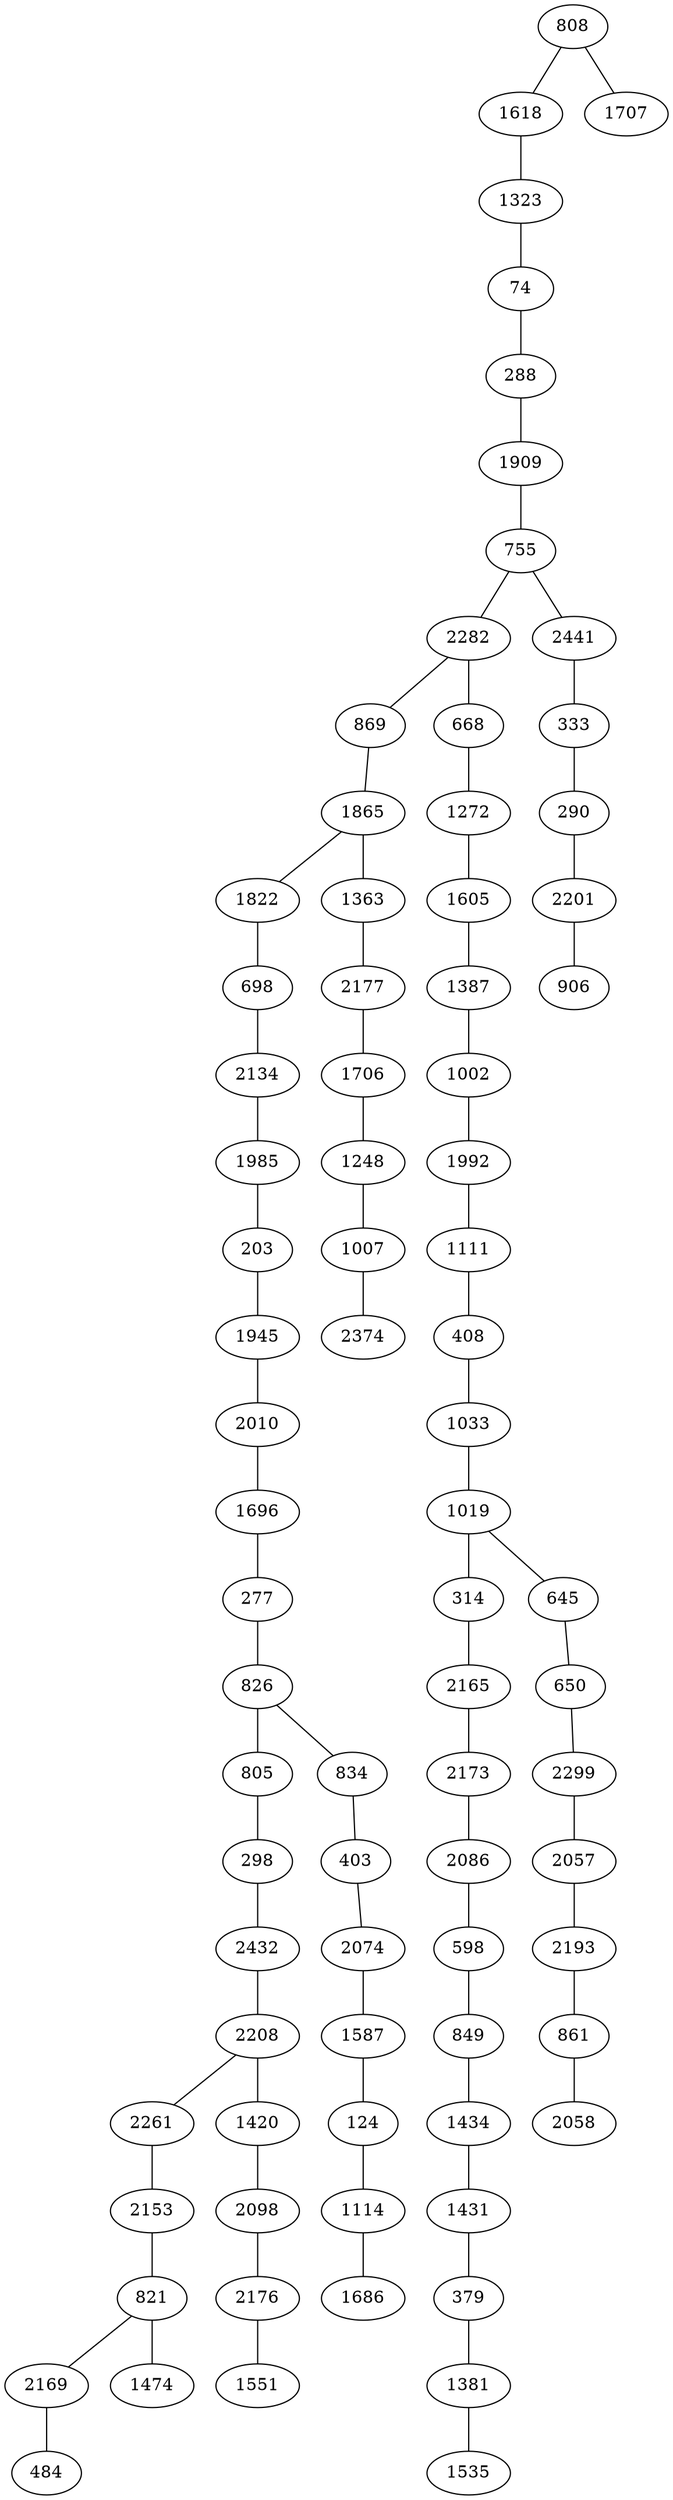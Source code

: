 strict graph "" {
	808 -- 1618;
	808 -- 1707;
	1618 -- 1323;
	1323 -- 74;
	74 -- 288;
	288 -- 1909;
	1909 -- 755;
	755 -- 2282;
	755 -- 2441;
	2282 -- 869;
	2282 -- 668;
	869 -- 1865;
	1865 -- 1822;
	1865 -- 1363;
	1822 -- 698;
	698 -- 2134;
	2134 -- 1985;
	1985 -- 203;
	203 -- 1945;
	1945 -- 2010;
	2010 -- 1696;
	1696 -- 277;
	277 -- 826;
	826 -- 805;
	826 -- 834;
	805 -- 298;
	298 -- 2432;
	2432 -- 2208;
	2208 -- 2261;
	2208 -- 1420;
	2261 -- 2153;
	2153 -- 821;
	821 -- 2169;
	821 -- 1474;
	668 -- 1272;
	1272 -- 1605;
	1605 -- 1387;
	1387 -- 1002;
	1002 -- 1992;
	1992 -- 1111;
	1111 -- 408;
	408 -- 1033;
	1033 -- 1019;
	1019 -- 314;
	1019 -- 645;
	314 -- 2165;
	2165 -- 2173;
	2173 -- 2086;
	2086 -- 598;
	598 -- 849;
	849 -- 1434;
	1434 -- 1431;
	1431 -- 379;
	379 -- 1381;
	1381 -- 1535;
	834 -- 403;
	403 -- 2074;
	2074 -- 1587;
	1587 -- 124;
	124 -- 1114;
	1114 -- 1686;
	2169 -- 484;
	1363 -- 2177;
	2177 -- 1706;
	1706 -- 1248;
	1248 -- 1007;
	1007 -- 2374;
	1420 -- 2098;
	2098 -- 2176;
	2176 -- 1551;
	645 -- 650;
	650 -- 2299;
	2299 -- 2057;
	2057 -- 2193;
	2193 -- 861;
	861 -- 2058;
	2441 -- 333;
	333 -- 290;
	290 -- 2201;
	2201 -- 906;
}
